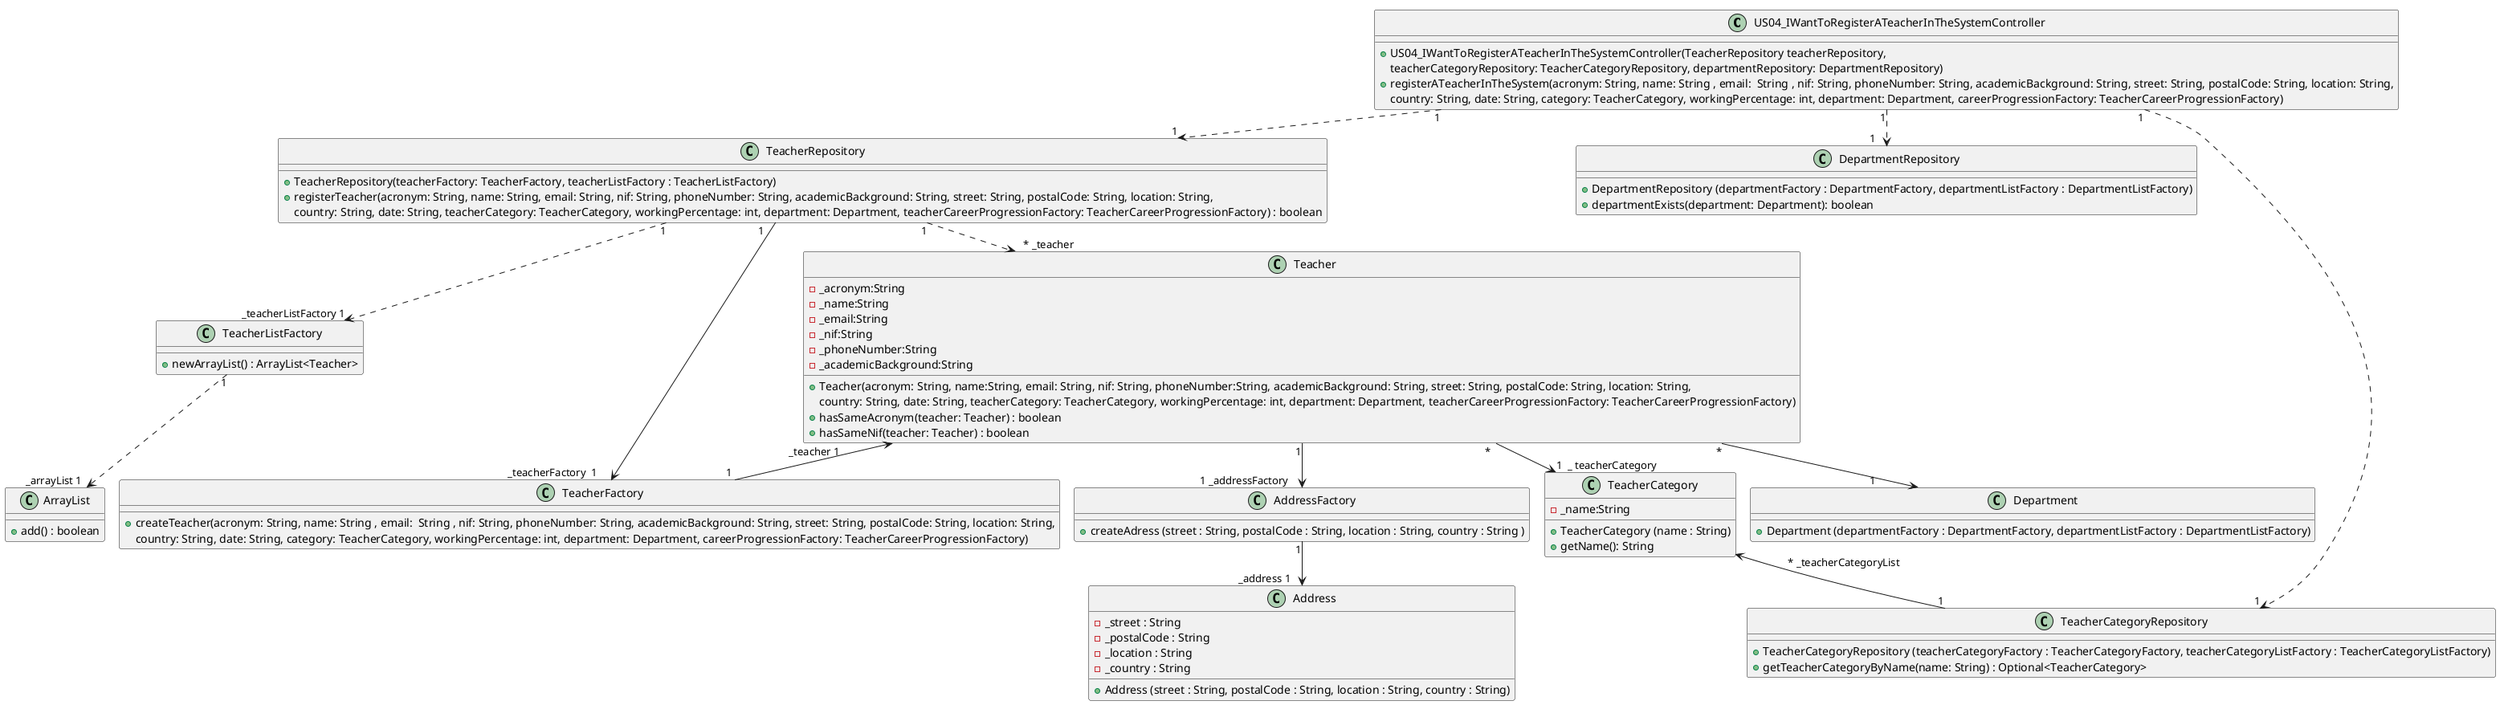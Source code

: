 @startuml
!pragma layout smetana
'left to right direction

class US04_IWantToRegisterATeacherInTheSystemController {
        +US04_IWantToRegisterATeacherInTheSystemController(TeacherRepository teacherRepository,
        teacherCategoryRepository: TeacherCategoryRepository, departmentRepository: DepartmentRepository)
        +registerATeacherInTheSystem(acronym: String, name: String , email:  String , nif: String, phoneNumber: String, academicBackground: String, street: String, postalCode: String, location: String,
        country: String, date: String, category: TeacherCategory, workingPercentage: int, department: Department, careerProgressionFactory: TeacherCareerProgressionFactory)
}

class Teacher {
     -_acronym:String
     -_name:String
     -_email:String
     -_nif:String
     -_phoneNumber:String
     -_academicBackground:String
     +Teacher(acronym: String, name:String, email: String, nif: String, phoneNumber:String, academicBackground: String, street: String, postalCode: String, location: String,
     country: String, date: String, teacherCategory: TeacherCategory, workingPercentage: int, department: Department, teacherCareerProgressionFactory: TeacherCareerProgressionFactory)
     +hasSameAcronym(teacher: Teacher) : boolean
     +hasSameNif(teacher: Teacher) : boolean
}

class TeacherRepository {
    +TeacherRepository(teacherFactory: TeacherFactory, teacherListFactory : TeacherListFactory)
    +registerTeacher(acronym: String, name: String, email: String, nif: String, phoneNumber: String, academicBackground: String, street: String, postalCode: String, location: String,
    country: String, date: String, teacherCategory: TeacherCategory, workingPercentage: int, department: Department, teacherCareerProgressionFactory: TeacherCareerProgressionFactory) : boolean
}

class TeacherFactory {
    +createTeacher(acronym: String, name: String , email:  String , nif: String, phoneNumber: String, academicBackground: String, street: String, postalCode: String, location: String,
    country: String, date: String, category: TeacherCategory, workingPercentage: int, department: Department, careerProgressionFactory: TeacherCareerProgressionFactory)
}

class DepartmentRepository {
    +DepartmentRepository (departmentFactory : DepartmentFactory, departmentListFactory : DepartmentListFactory)
    +departmentExists(department: Department): boolean
}

class TeacherCategory {
    -_name:String
    +TeacherCategory (name : String)
    +getName(): String
}

class TeacherCategoryRepository {
    +TeacherCategoryRepository (teacherCategoryFactory : TeacherCategoryFactory, teacherCategoryListFactory : TeacherCategoryListFactory)
    +getTeacherCategoryByName(name: String) : Optional<TeacherCategory>
}

class Address {
    -_street : String
    -_postalCode : String
    -_location : String
    -_country : String
    +Address (street : String, postalCode : String, location : String, country : String)
}

class AddressFactory {
    + createAdress (street : String, postalCode : String, location : String, country : String )
}

class Department {
    +Department (departmentFactory : DepartmentFactory, departmentListFactory : DepartmentListFactory)
}

class ArrayList {
    +add() : boolean
}

class TeacherListFactory {
    +newArrayList() : ArrayList<Teacher>
}


US04_IWantToRegisterATeacherInTheSystemController "1" ..> "1" TeacherRepository
US04_IWantToRegisterATeacherInTheSystemController "1" ..> "1" TeacherCategoryRepository
US04_IWantToRegisterATeacherInTheSystemController "1" ..> "1    " DepartmentRepository
TeacherRepository "   1    " -u-> " _teacherFactory  1     " TeacherFactory
Teacher "_teacher 1                   " <-- "1 " TeacherFactory
TeacherCategory "                   * _teacherCategoryList  " <-- "1" TeacherCategoryRepository
Teacher "       *  " --> "1  _ teacherCategory " TeacherCategory
Teacher "1" --> "1 _addressFactory     " AddressFactory
AddressFactory "1" --> "_address 1    " Address
Teacher "*" --> "1               " Department
TeacherRepository "1" ..> "   * _teacher            "Teacher
TeacherRepository "1" ..> "_teacherListFactory 1" TeacherListFactory
TeacherListFactory "1" ..> " _arrayList 1  "ArrayList
@enduml
